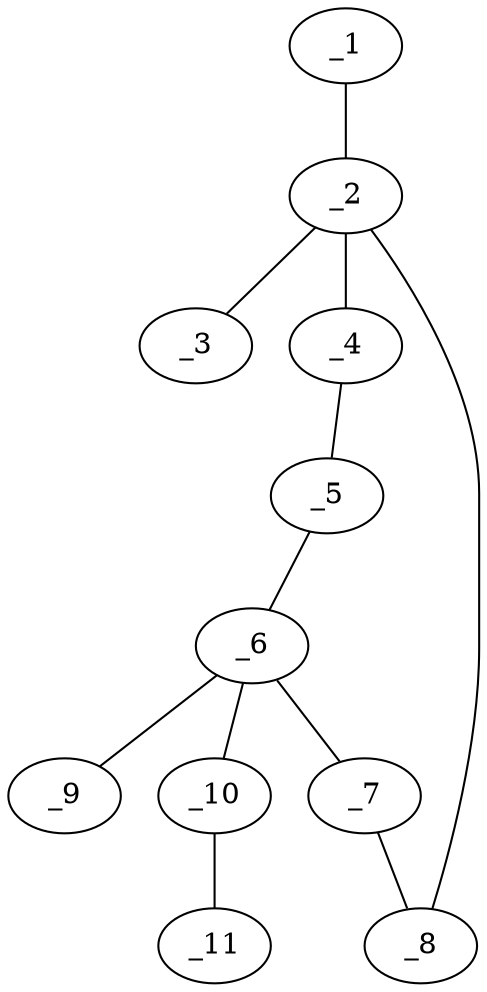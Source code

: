 graph molid646212 {
	_1	 [charge=0,
		chem=1,
		symbol="C  ",
		x=4,
		y="-1.866"];
	_2	 [charge=0,
		chem=1,
		symbol="C  ",
		x="3.5",
		y="-1"];
	_1 -- _2	 [valence=1];
	_3	 [charge=0,
		chem=1,
		symbol="C  ",
		x=3,
		y="-1.866"];
	_2 -- _3	 [valence=1];
	_4	 [charge=0,
		chem=1,
		symbol="C  ",
		x="4.366",
		y="-0.5"];
	_2 -- _4	 [valence=1];
	_8	 [charge=0,
		chem=1,
		symbol="C  ",
		x="2.634",
		y="-0.5"];
	_2 -- _8	 [valence=1];
	_5	 [charge=0,
		chem=2,
		symbol="O  ",
		x="4.366",
		y="0.5"];
	_4 -- _5	 [valence=1];
	_6	 [charge=0,
		chem=6,
		symbol="P  ",
		x="3.5",
		y=1];
	_5 -- _6	 [valence=1];
	_7	 [charge=0,
		chem=2,
		symbol="O  ",
		x="2.634",
		y="0.5"];
	_6 -- _7	 [valence=1];
	_9	 [charge=0,
		chem=2,
		symbol="O  ",
		x=4,
		y="1.866"];
	_6 -- _9	 [valence=2];
	_10	 [charge=0,
		chem=2,
		symbol="O  ",
		x=3,
		y="1.866"];
	_6 -- _10	 [valence=1];
	_7 -- _8	 [valence=1];
	_11	 [charge=0,
		chem=1,
		symbol="C  ",
		x=2,
		y="1.866"];
	_10 -- _11	 [valence=1];
}
